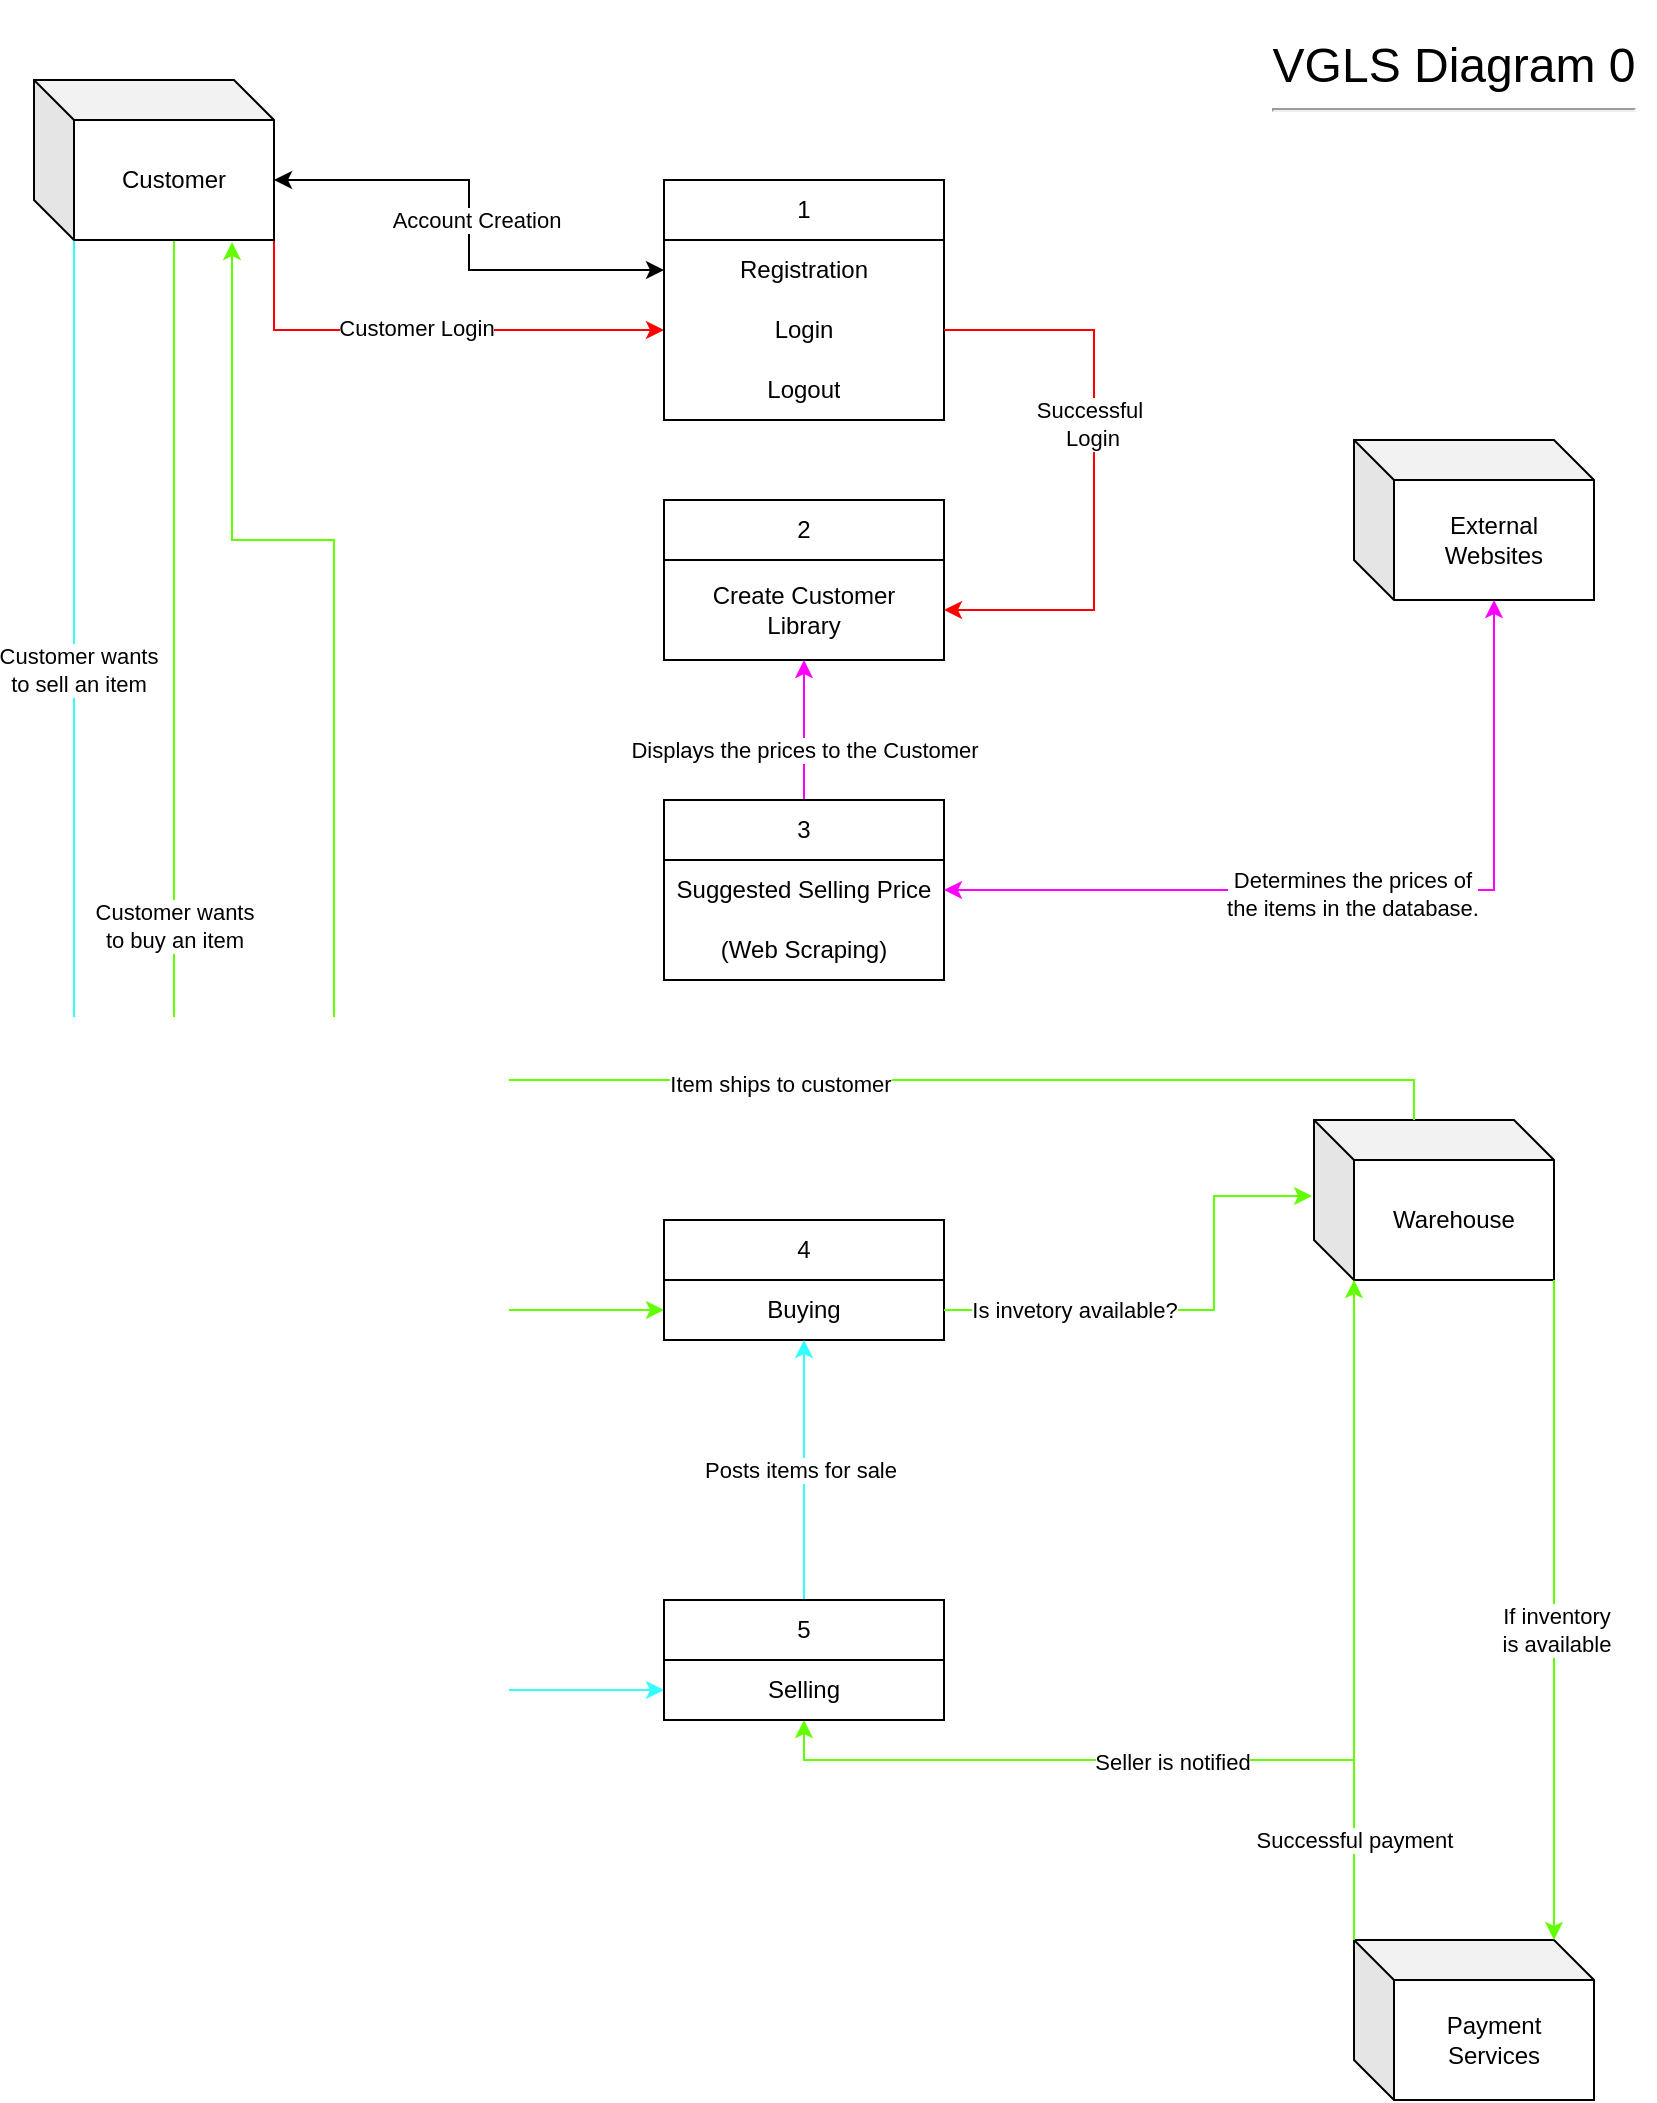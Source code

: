 <mxfile version="23.1.5" type="device">
  <diagram name="Page-1" id="SIQ5RNsjVfq7GVk-LyEg">
    <mxGraphModel dx="1434" dy="884" grid="1" gridSize="10" guides="1" tooltips="1" connect="1" arrows="1" fold="1" page="1" pageScale="1" pageWidth="850" pageHeight="1100" math="0" shadow="0">
      <root>
        <mxCell id="0" />
        <mxCell id="1" parent="0" />
        <mxCell id="G5ltIHc3AZ_b1CdJesKP-31" style="edgeStyle=orthogonalEdgeStyle;rounded=0;orthogonalLoop=1;jettySize=auto;html=1;exitX=0;exitY=0;exitDx=120;exitDy=50;exitPerimeter=0;entryX=0;entryY=0.5;entryDx=0;entryDy=0;startArrow=classic;startFill=1;" parent="1" source="G5ltIHc3AZ_b1CdJesKP-1" target="G5ltIHc3AZ_b1CdJesKP-11" edge="1">
          <mxGeometry relative="1" as="geometry" />
        </mxCell>
        <mxCell id="G5ltIHc3AZ_b1CdJesKP-32" value="Account Creation" style="edgeLabel;html=1;align=center;verticalAlign=middle;resizable=0;points=[];" parent="G5ltIHc3AZ_b1CdJesKP-31" vertex="1" connectable="0">
          <mxGeometry x="-0.096" y="3" relative="1" as="geometry">
            <mxPoint y="9" as="offset" />
          </mxGeometry>
        </mxCell>
        <mxCell id="G5ltIHc3AZ_b1CdJesKP-35" style="edgeStyle=orthogonalEdgeStyle;rounded=0;orthogonalLoop=1;jettySize=auto;html=1;exitX=1;exitY=1;exitDx=0;exitDy=0;exitPerimeter=0;entryX=0;entryY=0.5;entryDx=0;entryDy=0;fillColor=#a20025;strokeColor=#FF0000;" parent="1" source="G5ltIHc3AZ_b1CdJesKP-1" target="G5ltIHc3AZ_b1CdJesKP-12" edge="1">
          <mxGeometry relative="1" as="geometry" />
        </mxCell>
        <mxCell id="G5ltIHc3AZ_b1CdJesKP-43" value="Customer Login" style="edgeLabel;html=1;align=center;verticalAlign=middle;resizable=0;points=[];" parent="G5ltIHc3AZ_b1CdJesKP-35" vertex="1" connectable="0">
          <mxGeometry x="-0.033" y="1" relative="1" as="geometry">
            <mxPoint as="offset" />
          </mxGeometry>
        </mxCell>
        <mxCell id="G5ltIHc3AZ_b1CdJesKP-52" style="edgeStyle=orthogonalEdgeStyle;rounded=0;orthogonalLoop=1;jettySize=auto;html=1;exitX=0;exitY=0;exitDx=70;exitDy=80;exitPerimeter=0;fillColor=#60a917;strokeColor=#61FF00;" parent="1" source="G5ltIHc3AZ_b1CdJesKP-1" target="G5ltIHc3AZ_b1CdJesKP-23" edge="1">
          <mxGeometry relative="1" as="geometry">
            <Array as="points">
              <mxPoint x="110" y="655" />
            </Array>
          </mxGeometry>
        </mxCell>
        <mxCell id="G5ltIHc3AZ_b1CdJesKP-53" value="Customer wants&lt;br&gt;to buy an item" style="edgeLabel;html=1;align=center;verticalAlign=middle;resizable=0;points=[];" parent="G5ltIHc3AZ_b1CdJesKP-52" vertex="1" connectable="0">
          <mxGeometry x="-0.12" relative="1" as="geometry">
            <mxPoint as="offset" />
          </mxGeometry>
        </mxCell>
        <mxCell id="N1nrrnvXpUSvrLce9-vy-3" style="edgeStyle=orthogonalEdgeStyle;rounded=0;orthogonalLoop=1;jettySize=auto;html=1;exitX=0;exitY=0;exitDx=20;exitDy=80;exitPerimeter=0;entryX=0;entryY=0.5;entryDx=0;entryDy=0;fillColor=#1ba1e2;strokeColor=#33FFFF;" parent="1" source="G5ltIHc3AZ_b1CdJesKP-1" target="G5ltIHc3AZ_b1CdJesKP-26" edge="1">
          <mxGeometry relative="1" as="geometry">
            <Array as="points">
              <mxPoint x="60" y="845" />
            </Array>
          </mxGeometry>
        </mxCell>
        <mxCell id="N1nrrnvXpUSvrLce9-vy-4" value="Customer wants&lt;br&gt;to sell an item" style="edgeLabel;html=1;align=center;verticalAlign=middle;resizable=0;points=[];" parent="N1nrrnvXpUSvrLce9-vy-3" vertex="1" connectable="0">
          <mxGeometry x="-0.579" y="2" relative="1" as="geometry">
            <mxPoint as="offset" />
          </mxGeometry>
        </mxCell>
        <mxCell id="G5ltIHc3AZ_b1CdJesKP-1" value="Customer" style="shape=cube;whiteSpace=wrap;html=1;boundedLbl=1;backgroundOutline=1;darkOpacity=0.05;darkOpacity2=0.1;" parent="1" vertex="1">
          <mxGeometry x="40" y="40" width="120" height="80" as="geometry" />
        </mxCell>
        <mxCell id="G5ltIHc3AZ_b1CdJesKP-2" value="Warehouse" style="shape=cube;whiteSpace=wrap;html=1;boundedLbl=1;backgroundOutline=1;darkOpacity=0.05;darkOpacity2=0.1;" parent="1" vertex="1">
          <mxGeometry x="680" y="560" width="120" height="80" as="geometry" />
        </mxCell>
        <mxCell id="N1nrrnvXpUSvrLce9-vy-1" style="edgeStyle=orthogonalEdgeStyle;rounded=0;orthogonalLoop=1;jettySize=auto;html=1;exitX=0;exitY=0;exitDx=0;exitDy=0;exitPerimeter=0;fillColor=#60a917;strokeColor=#61FF00;" parent="1" source="G5ltIHc3AZ_b1CdJesKP-3" target="G5ltIHc3AZ_b1CdJesKP-25" edge="1">
          <mxGeometry relative="1" as="geometry">
            <Array as="points">
              <mxPoint x="700" y="880" />
              <mxPoint x="425" y="880" />
            </Array>
          </mxGeometry>
        </mxCell>
        <mxCell id="N1nrrnvXpUSvrLce9-vy-2" value="Seller is notified" style="edgeLabel;html=1;align=center;verticalAlign=middle;resizable=0;points=[];" parent="N1nrrnvXpUSvrLce9-vy-1" vertex="1" connectable="0">
          <mxGeometry x="-0.061" y="1" relative="1" as="geometry">
            <mxPoint as="offset" />
          </mxGeometry>
        </mxCell>
        <mxCell id="G5ltIHc3AZ_b1CdJesKP-3" value="Payment &lt;br&gt;Services" style="shape=cube;whiteSpace=wrap;html=1;boundedLbl=1;backgroundOutline=1;darkOpacity=0.05;darkOpacity2=0.1;" parent="1" vertex="1">
          <mxGeometry x="700" y="970" width="120" height="80" as="geometry" />
        </mxCell>
        <mxCell id="G5ltIHc3AZ_b1CdJesKP-10" value="1" style="swimlane;fontStyle=0;childLayout=stackLayout;horizontal=1;startSize=30;horizontalStack=0;resizeParent=1;resizeParentMax=0;resizeLast=0;collapsible=1;marginBottom=0;whiteSpace=wrap;html=1;" parent="1" vertex="1">
          <mxGeometry x="355" y="90" width="140" height="120" as="geometry" />
        </mxCell>
        <mxCell id="G5ltIHc3AZ_b1CdJesKP-11" value="Registration" style="text;strokeColor=none;fillColor=none;align=center;verticalAlign=middle;spacingLeft=4;spacingRight=4;overflow=hidden;points=[[0,0.5],[1,0.5]];portConstraint=eastwest;rotatable=0;whiteSpace=wrap;html=1;" parent="G5ltIHc3AZ_b1CdJesKP-10" vertex="1">
          <mxGeometry y="30" width="140" height="30" as="geometry" />
        </mxCell>
        <mxCell id="G5ltIHc3AZ_b1CdJesKP-12" value="Login" style="text;strokeColor=none;fillColor=none;align=center;verticalAlign=middle;spacingLeft=4;spacingRight=4;overflow=hidden;points=[[0,0.5],[1,0.5]];portConstraint=eastwest;rotatable=0;whiteSpace=wrap;html=1;" parent="G5ltIHc3AZ_b1CdJesKP-10" vertex="1">
          <mxGeometry y="60" width="140" height="30" as="geometry" />
        </mxCell>
        <mxCell id="G5ltIHc3AZ_b1CdJesKP-13" value="Logout" style="text;strokeColor=none;fillColor=none;align=center;verticalAlign=middle;spacingLeft=4;spacingRight=4;overflow=hidden;points=[[0,0.5],[1,0.5]];portConstraint=eastwest;rotatable=0;whiteSpace=wrap;html=1;" parent="G5ltIHc3AZ_b1CdJesKP-10" vertex="1">
          <mxGeometry y="90" width="140" height="30" as="geometry" />
        </mxCell>
        <mxCell id="G5ltIHc3AZ_b1CdJesKP-18" value="2" style="swimlane;fontStyle=0;childLayout=stackLayout;horizontal=1;startSize=30;horizontalStack=0;resizeParent=1;resizeParentMax=0;resizeLast=0;collapsible=1;marginBottom=0;whiteSpace=wrap;html=1;" parent="1" vertex="1">
          <mxGeometry x="355" y="250" width="140" height="80" as="geometry" />
        </mxCell>
        <mxCell id="G5ltIHc3AZ_b1CdJesKP-19" value="Create Customer&lt;br&gt;Library" style="text;strokeColor=none;fillColor=none;align=center;verticalAlign=middle;spacingLeft=4;spacingRight=4;overflow=hidden;points=[[0,0.5],[1,0.5]];portConstraint=eastwest;rotatable=0;whiteSpace=wrap;html=1;" parent="G5ltIHc3AZ_b1CdJesKP-18" vertex="1">
          <mxGeometry y="30" width="140" height="50" as="geometry" />
        </mxCell>
        <mxCell id="G5ltIHc3AZ_b1CdJesKP-22" value="4" style="swimlane;fontStyle=0;childLayout=stackLayout;horizontal=1;startSize=30;horizontalStack=0;resizeParent=1;resizeParentMax=0;resizeLast=0;collapsible=1;marginBottom=0;whiteSpace=wrap;html=1;" parent="1" vertex="1">
          <mxGeometry x="355" y="610" width="140" height="60" as="geometry" />
        </mxCell>
        <mxCell id="G5ltIHc3AZ_b1CdJesKP-23" value="Buying" style="text;strokeColor=none;fillColor=none;align=center;verticalAlign=middle;spacingLeft=4;spacingRight=4;overflow=hidden;points=[[0,0.5],[1,0.5]];portConstraint=eastwest;rotatable=0;whiteSpace=wrap;html=1;" parent="G5ltIHc3AZ_b1CdJesKP-22" vertex="1">
          <mxGeometry y="30" width="140" height="30" as="geometry" />
        </mxCell>
        <mxCell id="N1nrrnvXpUSvrLce9-vy-5" style="edgeStyle=orthogonalEdgeStyle;rounded=0;orthogonalLoop=1;jettySize=auto;html=1;exitX=0.5;exitY=0;exitDx=0;exitDy=0;fillColor=#1ba1e2;strokeColor=#33FFFF;" parent="1" source="G5ltIHc3AZ_b1CdJesKP-25" target="G5ltIHc3AZ_b1CdJesKP-22" edge="1">
          <mxGeometry relative="1" as="geometry" />
        </mxCell>
        <mxCell id="N1nrrnvXpUSvrLce9-vy-6" value="Posts items for sale" style="edgeLabel;html=1;align=center;verticalAlign=middle;resizable=0;points=[];" parent="N1nrrnvXpUSvrLce9-vy-5" vertex="1" connectable="0">
          <mxGeometry y="2" relative="1" as="geometry">
            <mxPoint as="offset" />
          </mxGeometry>
        </mxCell>
        <mxCell id="G5ltIHc3AZ_b1CdJesKP-25" value="5" style="swimlane;fontStyle=0;childLayout=stackLayout;horizontal=1;startSize=30;horizontalStack=0;resizeParent=1;resizeParentMax=0;resizeLast=0;collapsible=1;marginBottom=0;whiteSpace=wrap;html=1;" parent="1" vertex="1">
          <mxGeometry x="355" y="800" width="140" height="60" as="geometry" />
        </mxCell>
        <mxCell id="G5ltIHc3AZ_b1CdJesKP-26" value="Selling" style="text;strokeColor=none;fillColor=none;align=center;verticalAlign=middle;spacingLeft=4;spacingRight=4;overflow=hidden;points=[[0,0.5],[1,0.5]];portConstraint=eastwest;rotatable=0;whiteSpace=wrap;html=1;" parent="G5ltIHc3AZ_b1CdJesKP-25" vertex="1">
          <mxGeometry y="30" width="140" height="30" as="geometry" />
        </mxCell>
        <mxCell id="G5ltIHc3AZ_b1CdJesKP-39" value="External&lt;br&gt;Websites" style="shape=cube;whiteSpace=wrap;html=1;boundedLbl=1;backgroundOutline=1;darkOpacity=0.05;darkOpacity2=0.1;" parent="1" vertex="1">
          <mxGeometry x="700" y="220" width="120" height="80" as="geometry" />
        </mxCell>
        <mxCell id="G5ltIHc3AZ_b1CdJesKP-50" style="edgeStyle=orthogonalEdgeStyle;rounded=0;orthogonalLoop=1;jettySize=auto;html=1;exitX=0.5;exitY=0;exitDx=0;exitDy=0;fillColor=#d80073;strokeColor=#FF00FF;" parent="1" source="G5ltIHc3AZ_b1CdJesKP-40" target="G5ltIHc3AZ_b1CdJesKP-18" edge="1">
          <mxGeometry relative="1" as="geometry" />
        </mxCell>
        <mxCell id="G5ltIHc3AZ_b1CdJesKP-51" value="Displays the prices to the Customer" style="edgeLabel;html=1;align=center;verticalAlign=middle;resizable=0;points=[];" parent="G5ltIHc3AZ_b1CdJesKP-50" vertex="1" connectable="0">
          <mxGeometry x="-0.286" relative="1" as="geometry">
            <mxPoint as="offset" />
          </mxGeometry>
        </mxCell>
        <mxCell id="G5ltIHc3AZ_b1CdJesKP-40" value="3" style="swimlane;fontStyle=0;childLayout=stackLayout;horizontal=1;startSize=30;horizontalStack=0;resizeParent=1;resizeParentMax=0;resizeLast=0;collapsible=1;marginBottom=0;whiteSpace=wrap;html=1;" parent="1" vertex="1">
          <mxGeometry x="355" y="400" width="140" height="90" as="geometry" />
        </mxCell>
        <mxCell id="G5ltIHc3AZ_b1CdJesKP-41" value="Suggested Selling Price" style="text;strokeColor=none;fillColor=none;align=center;verticalAlign=middle;spacingLeft=4;spacingRight=4;overflow=hidden;points=[[0,0.5],[1,0.5]];portConstraint=eastwest;rotatable=0;whiteSpace=wrap;html=1;" parent="G5ltIHc3AZ_b1CdJesKP-40" vertex="1">
          <mxGeometry y="30" width="140" height="30" as="geometry" />
        </mxCell>
        <mxCell id="G5ltIHc3AZ_b1CdJesKP-42" value="(Web Scraping)" style="text;strokeColor=none;fillColor=none;align=center;verticalAlign=middle;spacingLeft=4;spacingRight=4;overflow=hidden;points=[[0,0.5],[1,0.5]];portConstraint=eastwest;rotatable=0;whiteSpace=wrap;html=1;" parent="G5ltIHc3AZ_b1CdJesKP-40" vertex="1">
          <mxGeometry y="60" width="140" height="30" as="geometry" />
        </mxCell>
        <mxCell id="G5ltIHc3AZ_b1CdJesKP-44" style="edgeStyle=orthogonalEdgeStyle;rounded=0;orthogonalLoop=1;jettySize=auto;html=1;exitX=1;exitY=0.5;exitDx=0;exitDy=0;entryX=1;entryY=0.5;entryDx=0;entryDy=0;fillColor=#a20025;strokeColor=#FF0000;" parent="1" source="G5ltIHc3AZ_b1CdJesKP-12" target="G5ltIHc3AZ_b1CdJesKP-19" edge="1">
          <mxGeometry relative="1" as="geometry">
            <Array as="points">
              <mxPoint x="570" y="165" />
              <mxPoint x="570" y="305" />
            </Array>
          </mxGeometry>
        </mxCell>
        <mxCell id="G5ltIHc3AZ_b1CdJesKP-45" value="Successful&amp;nbsp;&lt;br&gt;Login" style="edgeLabel;html=1;align=center;verticalAlign=middle;resizable=0;points=[];" parent="G5ltIHc3AZ_b1CdJesKP-44" vertex="1" connectable="0">
          <mxGeometry x="-0.159" y="-1" relative="1" as="geometry">
            <mxPoint as="offset" />
          </mxGeometry>
        </mxCell>
        <mxCell id="G5ltIHc3AZ_b1CdJesKP-48" style="edgeStyle=orthogonalEdgeStyle;rounded=0;orthogonalLoop=1;jettySize=auto;html=1;entryX=0;entryY=0;entryDx=70;entryDy=80;entryPerimeter=0;startArrow=classic;startFill=1;fillColor=#d80073;strokeColor=#FF00FF;" parent="1" source="G5ltIHc3AZ_b1CdJesKP-40" target="G5ltIHc3AZ_b1CdJesKP-39" edge="1">
          <mxGeometry relative="1" as="geometry" />
        </mxCell>
        <mxCell id="G5ltIHc3AZ_b1CdJesKP-49" value="Determines the prices of &lt;br&gt;the items in the database." style="edgeLabel;html=1;align=center;verticalAlign=middle;resizable=0;points=[];" parent="G5ltIHc3AZ_b1CdJesKP-48" vertex="1" connectable="0">
          <mxGeometry x="-0.032" y="-2" relative="1" as="geometry">
            <mxPoint as="offset" />
          </mxGeometry>
        </mxCell>
        <mxCell id="G5ltIHc3AZ_b1CdJesKP-54" style="edgeStyle=orthogonalEdgeStyle;rounded=0;orthogonalLoop=1;jettySize=auto;html=1;exitX=1;exitY=0.5;exitDx=0;exitDy=0;entryX=-0.008;entryY=0.475;entryDx=0;entryDy=0;entryPerimeter=0;fillColor=#60a917;strokeColor=#61FF00;" parent="1" source="G5ltIHc3AZ_b1CdJesKP-23" target="G5ltIHc3AZ_b1CdJesKP-2" edge="1">
          <mxGeometry relative="1" as="geometry">
            <Array as="points">
              <mxPoint x="630" y="655" />
              <mxPoint x="630" y="598" />
            </Array>
          </mxGeometry>
        </mxCell>
        <mxCell id="G5ltIHc3AZ_b1CdJesKP-55" value="Is invetory available?" style="edgeLabel;html=1;align=center;verticalAlign=middle;resizable=0;points=[];" parent="G5ltIHc3AZ_b1CdJesKP-54" vertex="1" connectable="0">
          <mxGeometry x="0.206" y="1" relative="1" as="geometry">
            <mxPoint x="-69" y="10" as="offset" />
          </mxGeometry>
        </mxCell>
        <mxCell id="G5ltIHc3AZ_b1CdJesKP-56" style="edgeStyle=orthogonalEdgeStyle;rounded=0;orthogonalLoop=1;jettySize=auto;html=1;exitX=1;exitY=1;exitDx=0;exitDy=0;exitPerimeter=0;entryX=0;entryY=0;entryDx=100;entryDy=0;entryPerimeter=0;fillColor=#60a917;strokeColor=#61FF00;" parent="1" source="G5ltIHc3AZ_b1CdJesKP-2" target="G5ltIHc3AZ_b1CdJesKP-3" edge="1">
          <mxGeometry relative="1" as="geometry">
            <Array as="points">
              <mxPoint x="800" y="870" />
              <mxPoint x="800" y="870" />
            </Array>
          </mxGeometry>
        </mxCell>
        <mxCell id="G5ltIHc3AZ_b1CdJesKP-57" value="If inventory &lt;br&gt;is available" style="edgeLabel;html=1;align=center;verticalAlign=middle;resizable=0;points=[];" parent="G5ltIHc3AZ_b1CdJesKP-56" vertex="1" connectable="0">
          <mxGeometry x="0.062" y="1" relative="1" as="geometry">
            <mxPoint as="offset" />
          </mxGeometry>
        </mxCell>
        <mxCell id="G5ltIHc3AZ_b1CdJesKP-58" style="edgeStyle=orthogonalEdgeStyle;rounded=0;orthogonalLoop=1;jettySize=auto;html=1;exitX=0;exitY=0;exitDx=0;exitDy=0;exitPerimeter=0;entryX=0;entryY=0;entryDx=20;entryDy=80;entryPerimeter=0;fillColor=#60a917;strokeColor=#61FF00;" parent="1" source="G5ltIHc3AZ_b1CdJesKP-3" target="G5ltIHc3AZ_b1CdJesKP-2" edge="1">
          <mxGeometry relative="1" as="geometry">
            <Array as="points">
              <mxPoint x="700" y="860" />
              <mxPoint x="700" y="860" />
            </Array>
          </mxGeometry>
        </mxCell>
        <mxCell id="G5ltIHc3AZ_b1CdJesKP-59" value="Successful payment" style="edgeLabel;html=1;align=center;verticalAlign=middle;resizable=0;points=[];" parent="G5ltIHc3AZ_b1CdJesKP-58" vertex="1" connectable="0">
          <mxGeometry x="-0.116" y="-2" relative="1" as="geometry">
            <mxPoint x="-2" y="96" as="offset" />
          </mxGeometry>
        </mxCell>
        <mxCell id="N1nrrnvXpUSvrLce9-vy-8" style="edgeStyle=orthogonalEdgeStyle;rounded=0;orthogonalLoop=1;jettySize=auto;html=1;exitX=0;exitY=0;exitDx=50;exitDy=0;exitPerimeter=0;entryX=0.825;entryY=1.013;entryDx=0;entryDy=0;entryPerimeter=0;fillColor=#60a917;strokeColor=#61FF00;" parent="1" source="G5ltIHc3AZ_b1CdJesKP-2" target="G5ltIHc3AZ_b1CdJesKP-1" edge="1">
          <mxGeometry relative="1" as="geometry">
            <Array as="points">
              <mxPoint x="730" y="540" />
              <mxPoint x="190" y="540" />
              <mxPoint x="190" y="270" />
              <mxPoint x="139" y="270" />
            </Array>
          </mxGeometry>
        </mxCell>
        <mxCell id="N1nrrnvXpUSvrLce9-vy-9" value="Item ships to customer" style="edgeLabel;html=1;align=center;verticalAlign=middle;resizable=0;points=[];" parent="N1nrrnvXpUSvrLce9-vy-8" vertex="1" connectable="0">
          <mxGeometry x="-0.346" y="2" relative="1" as="geometry">
            <mxPoint as="offset" />
          </mxGeometry>
        </mxCell>
        <mxCell id="DdJYltztoeetvpgtByC7-1" value="&lt;font style=&quot;font-size: 24px;&quot;&gt;VGLS Diagram 0&lt;/font&gt;&lt;hr&gt;" style="text;html=1;align=center;verticalAlign=middle;whiteSpace=wrap;rounded=0;" vertex="1" parent="1">
          <mxGeometry x="650" width="200" height="80" as="geometry" />
        </mxCell>
      </root>
    </mxGraphModel>
  </diagram>
</mxfile>

